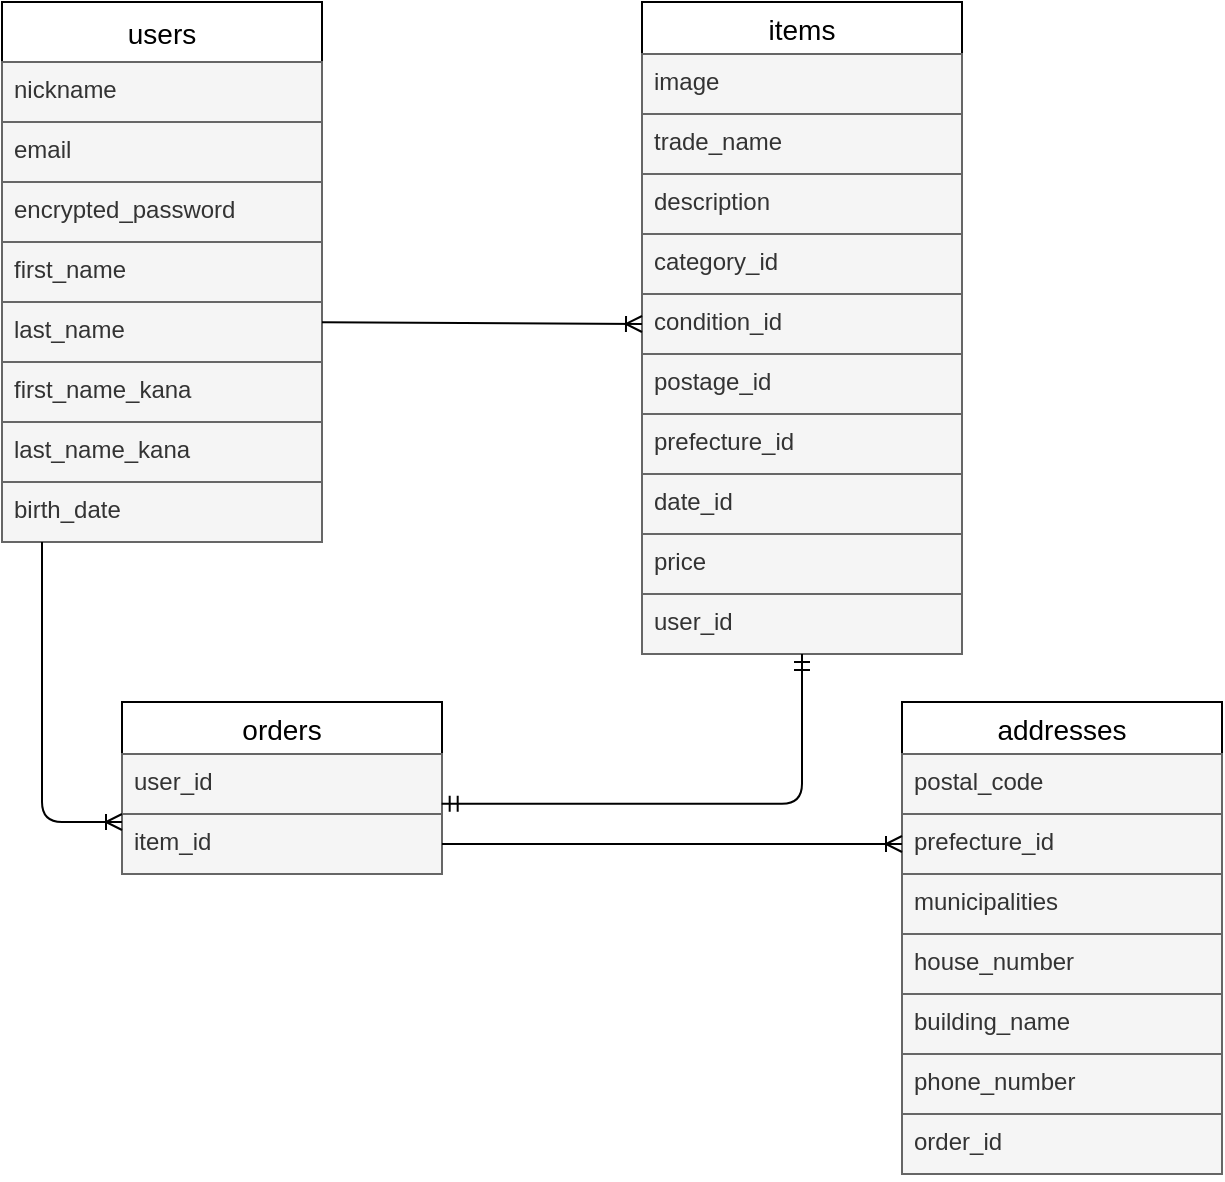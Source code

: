 <mxfile>
    <diagram id="I7Vi1cq980FY-LRljMwD" name="ページ1">
        <mxGraphModel dx="666" dy="518" grid="1" gridSize="10" guides="1" tooltips="1" connect="1" arrows="1" fold="1" page="1" pageScale="1" pageWidth="827" pageHeight="1169" math="0" shadow="0">
            <root>
                <mxCell id="0"/>
                <mxCell id="1" parent="0"/>
                <mxCell id="15" value="users" style="swimlane;fontStyle=0;childLayout=stackLayout;horizontal=1;startSize=30;horizontalStack=0;resizeParent=1;resizeParentMax=0;resizeLast=0;collapsible=1;marginBottom=0;align=center;fontSize=14;" vertex="1" parent="1">
                    <mxGeometry x="120" y="80" width="160" height="270" as="geometry">
                        <mxRectangle x="40" y="80" width="70" height="30" as="alternateBounds"/>
                    </mxGeometry>
                </mxCell>
                <mxCell id="16" value="nickname" style="text;spacingLeft=4;spacingRight=4;overflow=hidden;rotatable=0;points=[[0,0.5],[1,0.5]];portConstraint=eastwest;fontSize=12;strokeColor=#666666;fillColor=#f5f5f5;fontColor=#333333;" vertex="1" parent="15">
                    <mxGeometry y="30" width="160" height="30" as="geometry"/>
                </mxCell>
                <mxCell id="17" value="email" style="text;strokeColor=#666666;fillColor=#f5f5f5;spacingLeft=4;spacingRight=4;overflow=hidden;rotatable=0;points=[[0,0.5],[1,0.5]];portConstraint=eastwest;fontSize=12;fontColor=#333333;" vertex="1" parent="15">
                    <mxGeometry y="60" width="160" height="30" as="geometry"/>
                </mxCell>
                <mxCell id="18" value="encrypted_password" style="text;strokeColor=#666666;fillColor=#f5f5f5;spacingLeft=4;spacingRight=4;overflow=hidden;rotatable=0;points=[[0,0.5],[1,0.5]];portConstraint=eastwest;fontSize=12;fontColor=#333333;" vertex="1" parent="15">
                    <mxGeometry y="90" width="160" height="30" as="geometry"/>
                </mxCell>
                <mxCell id="31" value="first_name" style="text;strokeColor=#666666;fillColor=#f5f5f5;spacingLeft=4;spacingRight=4;overflow=hidden;rotatable=0;points=[[0,0.5],[1,0.5]];portConstraint=eastwest;fontSize=12;fontColor=#333333;" vertex="1" parent="15">
                    <mxGeometry y="120" width="160" height="30" as="geometry"/>
                </mxCell>
                <mxCell id="33" value="last_name" style="text;strokeColor=#666666;fillColor=#f5f5f5;spacingLeft=4;spacingRight=4;overflow=hidden;rotatable=0;points=[[0,0.5],[1,0.5]];portConstraint=eastwest;fontSize=12;fontColor=#333333;" vertex="1" parent="15">
                    <mxGeometry y="150" width="160" height="30" as="geometry"/>
                </mxCell>
                <mxCell id="34" value="first_name_kana" style="text;strokeColor=#666666;fillColor=#f5f5f5;spacingLeft=4;spacingRight=4;overflow=hidden;rotatable=0;points=[[0,0.5],[1,0.5]];portConstraint=eastwest;fontSize=12;fontColor=#333333;" vertex="1" parent="15">
                    <mxGeometry y="180" width="160" height="30" as="geometry"/>
                </mxCell>
                <mxCell id="35" value="last_name_kana" style="text;strokeColor=#666666;fillColor=#f5f5f5;spacingLeft=4;spacingRight=4;overflow=hidden;rotatable=0;points=[[0,0.5],[1,0.5]];portConstraint=eastwest;fontSize=12;fontColor=#333333;" vertex="1" parent="15">
                    <mxGeometry y="210" width="160" height="30" as="geometry"/>
                </mxCell>
                <mxCell id="36" value="birth_date" style="text;strokeColor=#666666;fillColor=#f5f5f5;spacingLeft=4;spacingRight=4;overflow=hidden;rotatable=0;points=[[0,0.5],[1,0.5]];portConstraint=eastwest;fontSize=12;fontColor=#333333;" vertex="1" parent="15">
                    <mxGeometry y="240" width="160" height="30" as="geometry"/>
                </mxCell>
                <mxCell id="19" value="items" style="swimlane;fontStyle=0;childLayout=stackLayout;horizontal=1;startSize=26;horizontalStack=0;resizeParent=1;resizeParentMax=0;resizeLast=0;collapsible=1;marginBottom=0;align=center;fontSize=14;" vertex="1" parent="1">
                    <mxGeometry x="440" y="80" width="160" height="326" as="geometry"/>
                </mxCell>
                <mxCell id="62" value="image" style="text;strokeColor=#666666;fillColor=#f5f5f5;spacingLeft=4;spacingRight=4;overflow=hidden;rotatable=0;points=[[0,0.5],[1,0.5]];portConstraint=eastwest;fontSize=12;fontColor=#333333;" vertex="1" parent="19">
                    <mxGeometry y="26" width="160" height="30" as="geometry"/>
                </mxCell>
                <mxCell id="20" value="trade_name" style="text;strokeColor=#666666;fillColor=#f5f5f5;spacingLeft=4;spacingRight=4;overflow=hidden;rotatable=0;points=[[0,0.5],[1,0.5]];portConstraint=eastwest;fontSize=12;fontColor=#333333;" vertex="1" parent="19">
                    <mxGeometry y="56" width="160" height="30" as="geometry"/>
                </mxCell>
                <mxCell id="21" value="description" style="text;strokeColor=#666666;fillColor=#f5f5f5;spacingLeft=4;spacingRight=4;overflow=hidden;rotatable=0;points=[[0,0.5],[1,0.5]];portConstraint=eastwest;fontSize=12;fontColor=#333333;" vertex="1" parent="19">
                    <mxGeometry y="86" width="160" height="30" as="geometry"/>
                </mxCell>
                <mxCell id="22" value="category_id" style="text;strokeColor=#666666;fillColor=#f5f5f5;spacingLeft=4;spacingRight=4;overflow=hidden;rotatable=0;points=[[0,0.5],[1,0.5]];portConstraint=eastwest;fontSize=12;fontColor=#333333;" vertex="1" parent="19">
                    <mxGeometry y="116" width="160" height="30" as="geometry"/>
                </mxCell>
                <mxCell id="38" value="condition_id" style="text;strokeColor=#666666;fillColor=#f5f5f5;spacingLeft=4;spacingRight=4;overflow=hidden;rotatable=0;points=[[0,0.5],[1,0.5]];portConstraint=eastwest;fontSize=12;fontColor=#333333;" vertex="1" parent="19">
                    <mxGeometry y="146" width="160" height="30" as="geometry"/>
                </mxCell>
                <mxCell id="37" value="postage_id" style="text;strokeColor=#666666;fillColor=#f5f5f5;spacingLeft=4;spacingRight=4;overflow=hidden;rotatable=0;points=[[0,0.5],[1,0.5]];portConstraint=eastwest;fontSize=12;fontColor=#333333;" vertex="1" parent="19">
                    <mxGeometry y="176" width="160" height="30" as="geometry"/>
                </mxCell>
                <mxCell id="39" value="prefecture_id" style="text;strokeColor=#666666;fillColor=#f5f5f5;spacingLeft=4;spacingRight=4;overflow=hidden;rotatable=0;points=[[0,0.5],[1,0.5]];portConstraint=eastwest;fontSize=12;fontColor=#333333;" vertex="1" parent="19">
                    <mxGeometry y="206" width="160" height="30" as="geometry"/>
                </mxCell>
                <mxCell id="41" value="date_id" style="text;strokeColor=#666666;fillColor=#f5f5f5;spacingLeft=4;spacingRight=4;overflow=hidden;rotatable=0;points=[[0,0.5],[1,0.5]];portConstraint=eastwest;fontSize=12;fontColor=#333333;" vertex="1" parent="19">
                    <mxGeometry y="236" width="160" height="30" as="geometry"/>
                </mxCell>
                <mxCell id="40" value="price" style="text;strokeColor=#666666;fillColor=#f5f5f5;spacingLeft=4;spacingRight=4;overflow=hidden;rotatable=0;points=[[0,0.5],[1,0.5]];portConstraint=eastwest;fontSize=12;fontColor=#333333;" vertex="1" parent="19">
                    <mxGeometry y="266" width="160" height="30" as="geometry"/>
                </mxCell>
                <mxCell id="77" value="user_id" style="text;strokeColor=#666666;fillColor=#f5f5f5;spacingLeft=4;spacingRight=4;overflow=hidden;rotatable=0;points=[[0,0.5],[1,0.5]];portConstraint=eastwest;fontSize=12;fontColor=#333333;" vertex="1" parent="19">
                    <mxGeometry y="296" width="160" height="30" as="geometry"/>
                </mxCell>
                <mxCell id="46" value="orders" style="swimlane;fontStyle=0;childLayout=stackLayout;horizontal=1;startSize=26;horizontalStack=0;resizeParent=1;resizeParentMax=0;resizeLast=0;collapsible=1;marginBottom=0;align=center;fontSize=14;strokeColor=default;" vertex="1" parent="1">
                    <mxGeometry x="180" y="430" width="160" height="86" as="geometry"/>
                </mxCell>
                <mxCell id="47" value="user_id" style="text;strokeColor=#666666;fillColor=#f5f5f5;spacingLeft=4;spacingRight=4;overflow=hidden;rotatable=0;points=[[0,0.5],[1,0.5]];portConstraint=eastwest;fontSize=12;fontColor=#333333;" vertex="1" parent="46">
                    <mxGeometry y="26" width="160" height="30" as="geometry"/>
                </mxCell>
                <mxCell id="48" value="item_id" style="text;strokeColor=#666666;fillColor=#f5f5f5;spacingLeft=4;spacingRight=4;overflow=hidden;rotatable=0;points=[[0,0.5],[1,0.5]];portConstraint=eastwest;fontSize=12;fontColor=#333333;" vertex="1" parent="46">
                    <mxGeometry y="56" width="160" height="30" as="geometry"/>
                </mxCell>
                <mxCell id="50" value="addresses" style="swimlane;fontStyle=0;childLayout=stackLayout;horizontal=1;startSize=26;horizontalStack=0;resizeParent=1;resizeParentMax=0;resizeLast=0;collapsible=1;marginBottom=0;align=center;fontSize=14;strokeColor=default;" vertex="1" parent="1">
                    <mxGeometry x="570" y="430" width="160" height="236" as="geometry"/>
                </mxCell>
                <mxCell id="51" value="postal_code" style="text;strokeColor=#666666;fillColor=#f5f5f5;spacingLeft=4;spacingRight=4;overflow=hidden;rotatable=0;points=[[0,0.5],[1,0.5]];portConstraint=eastwest;fontSize=12;fontColor=#333333;" vertex="1" parent="50">
                    <mxGeometry y="26" width="160" height="30" as="geometry"/>
                </mxCell>
                <mxCell id="76" value="prefecture_id" style="text;strokeColor=#666666;fillColor=#f5f5f5;spacingLeft=4;spacingRight=4;overflow=hidden;rotatable=0;points=[[0,0.5],[1,0.5]];portConstraint=eastwest;fontSize=12;fontColor=#333333;" vertex="1" parent="50">
                    <mxGeometry y="56" width="160" height="30" as="geometry"/>
                </mxCell>
                <mxCell id="53" value="municipalities" style="text;strokeColor=#666666;fillColor=#f5f5f5;spacingLeft=4;spacingRight=4;overflow=hidden;rotatable=0;points=[[0,0.5],[1,0.5]];portConstraint=eastwest;fontSize=12;fontColor=#333333;" vertex="1" parent="50">
                    <mxGeometry y="86" width="160" height="30" as="geometry"/>
                </mxCell>
                <mxCell id="59" value="house_number" style="text;strokeColor=#666666;fillColor=#f5f5f5;spacingLeft=4;spacingRight=4;overflow=hidden;rotatable=0;points=[[0,0.5],[1,0.5]];portConstraint=eastwest;fontSize=12;fontColor=#333333;" vertex="1" parent="50">
                    <mxGeometry y="116" width="160" height="30" as="geometry"/>
                </mxCell>
                <mxCell id="61" value="building_name" style="text;strokeColor=#666666;fillColor=#f5f5f5;spacingLeft=4;spacingRight=4;overflow=hidden;rotatable=0;points=[[0,0.5],[1,0.5]];portConstraint=eastwest;fontSize=12;fontColor=#333333;" vertex="1" parent="50">
                    <mxGeometry y="146" width="160" height="30" as="geometry"/>
                </mxCell>
                <mxCell id="60" value="phone_number" style="text;strokeColor=#666666;fillColor=#f5f5f5;spacingLeft=4;spacingRight=4;overflow=hidden;rotatable=0;points=[[0,0.5],[1,0.5]];portConstraint=eastwest;fontSize=12;fontColor=#333333;" vertex="1" parent="50">
                    <mxGeometry y="176" width="160" height="30" as="geometry"/>
                </mxCell>
                <mxCell id="78" value="order_id" style="text;strokeColor=#666666;fillColor=#f5f5f5;spacingLeft=4;spacingRight=4;overflow=hidden;rotatable=0;points=[[0,0.5],[1,0.5]];portConstraint=eastwest;fontSize=12;fontColor=#333333;" vertex="1" parent="50">
                    <mxGeometry y="206" width="160" height="30" as="geometry"/>
                </mxCell>
                <mxCell id="66" value="" style="fontSize=12;html=1;endArrow=ERoneToMany;strokeColor=default;exitX=1;exitY=0.338;exitDx=0;exitDy=0;exitPerimeter=0;entryX=0;entryY=0.5;entryDx=0;entryDy=0;" edge="1" parent="1" source="33" target="38">
                    <mxGeometry width="100" height="100" relative="1" as="geometry">
                        <mxPoint x="310" y="350" as="sourcePoint"/>
                        <mxPoint x="410" y="250" as="targetPoint"/>
                    </mxGeometry>
                </mxCell>
                <mxCell id="74" value="" style="edgeStyle=orthogonalEdgeStyle;fontSize=12;html=1;endArrow=ERmandOne;startArrow=ERmandOne;strokeColor=default;exitX=0.999;exitY=0.829;exitDx=0;exitDy=0;exitPerimeter=0;entryX=0.5;entryY=1;entryDx=0;entryDy=0;" edge="1" parent="1" source="47" target="19">
                    <mxGeometry width="100" height="100" relative="1" as="geometry">
                        <mxPoint x="360" y="600" as="sourcePoint"/>
                        <mxPoint x="520" y="410" as="targetPoint"/>
                    </mxGeometry>
                </mxCell>
                <mxCell id="79" value="" style="edgeStyle=orthogonalEdgeStyle;fontSize=12;html=1;endArrow=ERoneToMany;strokeColor=default;" edge="1" parent="1">
                    <mxGeometry width="100" height="100" relative="1" as="geometry">
                        <mxPoint x="140" y="350" as="sourcePoint"/>
                        <mxPoint x="180" y="490" as="targetPoint"/>
                        <Array as="points">
                            <mxPoint x="140" y="490"/>
                            <mxPoint x="180" y="490"/>
                        </Array>
                    </mxGeometry>
                </mxCell>
                <mxCell id="80" value="" style="edgeStyle=entityRelationEdgeStyle;fontSize=12;html=1;endArrow=ERoneToMany;strokeColor=default;exitX=1;exitY=0.5;exitDx=0;exitDy=0;entryX=0;entryY=0.5;entryDx=0;entryDy=0;" edge="1" parent="1" source="48" target="76">
                    <mxGeometry width="100" height="100" relative="1" as="geometry">
                        <mxPoint x="490" y="610" as="sourcePoint"/>
                        <mxPoint x="560" y="681" as="targetPoint"/>
                    </mxGeometry>
                </mxCell>
            </root>
        </mxGraphModel>
    </diagram>
</mxfile>
